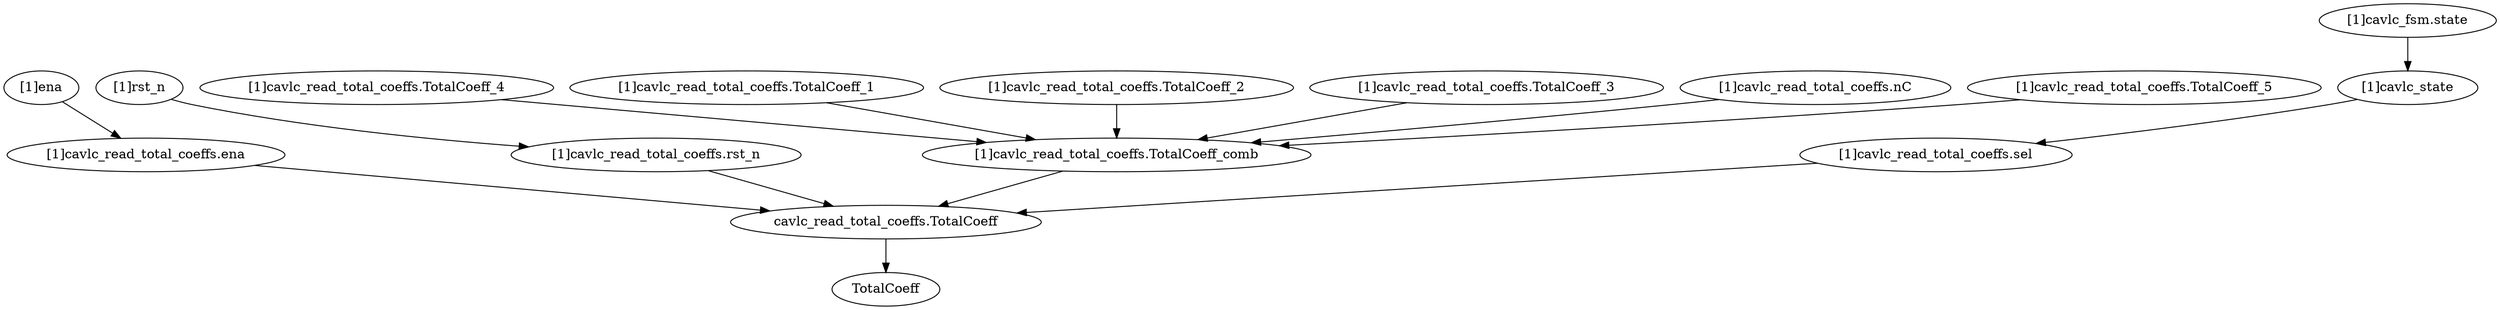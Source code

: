 strict digraph "" {
	"[1]cavlc_read_total_coeffs.TotalCoeff_4"	 [complexity=4,
		importance=0.028891595985,
		rank=0.00722289899624];
	"[1]cavlc_read_total_coeffs.TotalCoeff_comb"	 [complexity=2,
		importance=0.0252238235855,
		rank=0.0126119117927];
	"[1]cavlc_read_total_coeffs.TotalCoeff_4" -> "[1]cavlc_read_total_coeffs.TotalCoeff_comb";
	"[1]cavlc_read_total_coeffs.ena"	 [complexity=2,
		importance=0.0160242447882,
		rank=0.00801212239412];
	"cavlc_read_total_coeffs.TotalCoeff"	 [complexity=0,
		importance=0.0130481086811,
		rank=0.0];
	"[1]cavlc_read_total_coeffs.ena" -> "cavlc_read_total_coeffs.TotalCoeff";
	"[1]rst_n"	 [complexity=1,
		importance=0.0318455683941,
		rank=0.0318455683941];
	"[1]cavlc_read_total_coeffs.rst_n"	 [complexity=1,
		importance=0.0291399938635,
		rank=0.0291399938635];
	"[1]rst_n" -> "[1]cavlc_read_total_coeffs.rst_n";
	"[1]cavlc_read_total_coeffs.TotalCoeff_1"	 [complexity=4,
		importance=0.0288789922985,
		rank=0.00721974807464];
	"[1]cavlc_read_total_coeffs.TotalCoeff_1" -> "[1]cavlc_read_total_coeffs.TotalCoeff_comb";
	"[1]cavlc_read_total_coeffs.TotalCoeff_2"	 [complexity=4,
		importance=0.0288035061889,
		rank=0.00720087654724];
	"[1]cavlc_read_total_coeffs.TotalCoeff_2" -> "[1]cavlc_read_total_coeffs.TotalCoeff_comb";
	"[1]cavlc_read_total_coeffs.TotalCoeff_3"	 [complexity=4,
		importance=0.0287591726676,
		rank=0.00718979316689];
	"[1]cavlc_read_total_coeffs.TotalCoeff_3" -> "[1]cavlc_read_total_coeffs.TotalCoeff_comb";
	"[1]cavlc_read_total_coeffs.nC"	 [complexity=7,
		importance=0.45741080301,
		rank=0.06534440043];
	"[1]cavlc_read_total_coeffs.nC" -> "[1]cavlc_read_total_coeffs.TotalCoeff_comb";
	"[1]cavlc_read_total_coeffs.TotalCoeff_5"	 [complexity=4,
		importance=0.0288798511026,
		rank=0.00721996277565];
	"[1]cavlc_read_total_coeffs.TotalCoeff_5" -> "[1]cavlc_read_total_coeffs.TotalCoeff_comb";
	"[1]cavlc_fsm.state"	 [complexity=2,
		importance=0.0414513909831,
		rank=0.0207256954916];
	"[1]cavlc_state"	 [complexity=2,
		importance=0.0190151844691,
		rank=0.00950759223453];
	"[1]cavlc_fsm.state" -> "[1]cavlc_state";
	"[1]ena"	 [complexity=2,
		importance=0.0187298193188,
		rank=0.00936490965938];
	"[1]ena" -> "[1]cavlc_read_total_coeffs.ena";
	"[1]cavlc_read_total_coeffs.sel"	 [complexity=2,
		importance=0.0159089914175,
		rank=0.00795449570873];
	"[1]cavlc_read_total_coeffs.sel" -> "cavlc_read_total_coeffs.TotalCoeff";
	TotalCoeff	 [complexity=0,
		importance=0.00615323630516,
		rank=0.0];
	"cavlc_read_total_coeffs.TotalCoeff" -> TotalCoeff;
	"[1]cavlc_read_total_coeffs.TotalCoeff_comb" -> "cavlc_read_total_coeffs.TotalCoeff";
	"[1]cavlc_state" -> "[1]cavlc_read_total_coeffs.sel";
	"[1]cavlc_read_total_coeffs.rst_n" -> "cavlc_read_total_coeffs.TotalCoeff";
}
